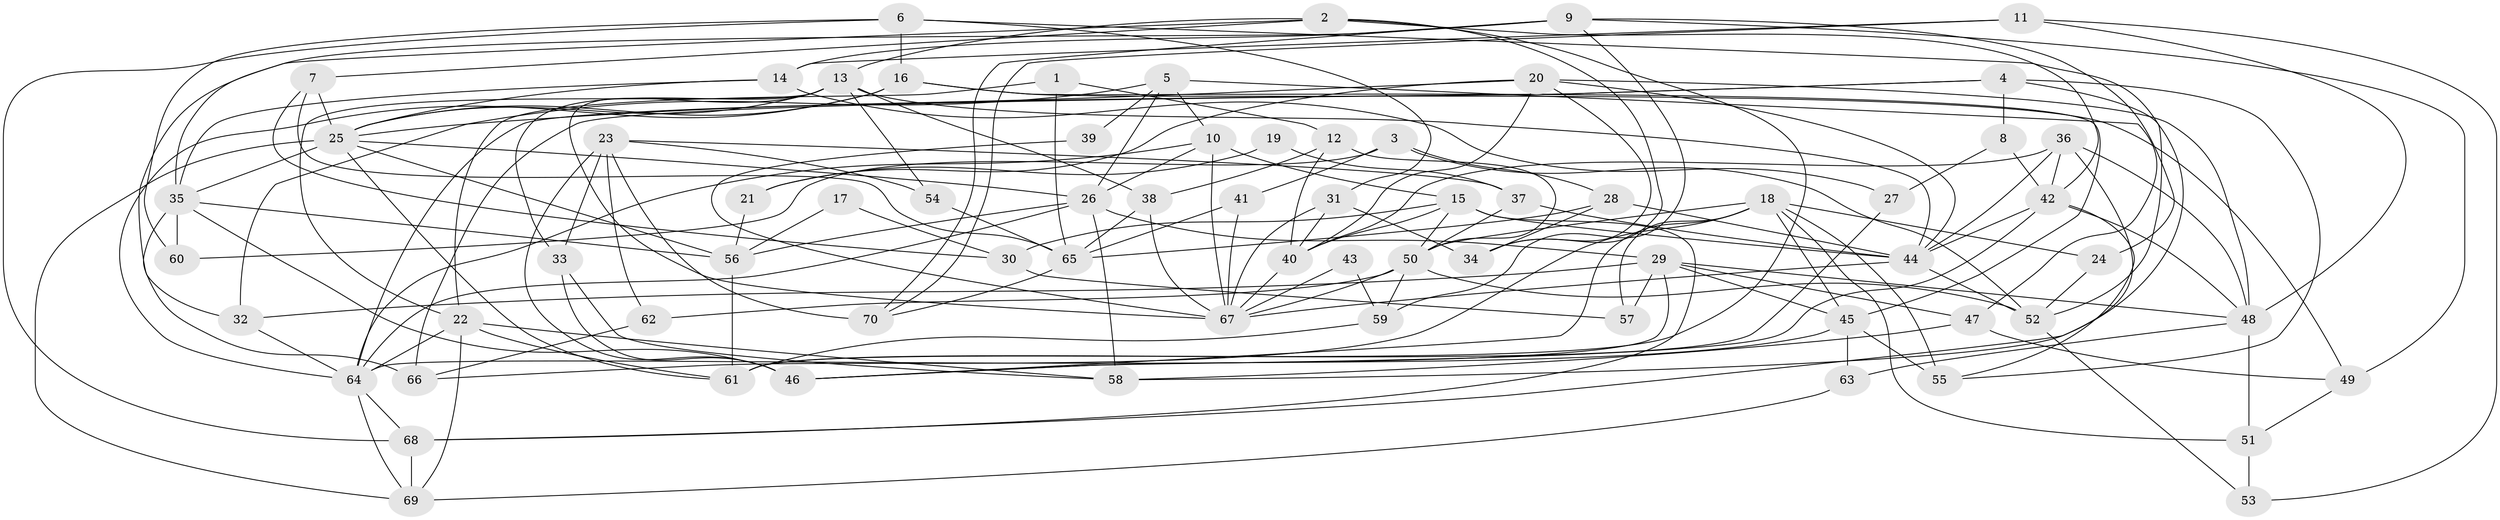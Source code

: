 // original degree distribution, {5: 0.1565217391304348, 4: 0.23478260869565218, 7: 0.06086956521739131, 2: 0.1565217391304348, 3: 0.28695652173913044, 8: 0.008695652173913044, 6: 0.08695652173913043, 10: 0.008695652173913044}
// Generated by graph-tools (version 1.1) at 2025/37/03/04/25 23:37:11]
// undirected, 70 vertices, 173 edges
graph export_dot {
  node [color=gray90,style=filled];
  1;
  2;
  3;
  4;
  5;
  6;
  7;
  8;
  9;
  10;
  11;
  12;
  13;
  14;
  15;
  16;
  17;
  18;
  19;
  20;
  21;
  22;
  23;
  24;
  25;
  26;
  27;
  28;
  29;
  30;
  31;
  32;
  33;
  34;
  35;
  36;
  37;
  38;
  39;
  40;
  41;
  42;
  43;
  44;
  45;
  46;
  47;
  48;
  49;
  50;
  51;
  52;
  53;
  54;
  55;
  56;
  57;
  58;
  59;
  60;
  61;
  62;
  63;
  64;
  65;
  66;
  67;
  68;
  69;
  70;
  1 -- 12 [weight=1.0];
  1 -- 22 [weight=1.0];
  1 -- 65 [weight=1.0];
  2 -- 7 [weight=1.0];
  2 -- 13 [weight=2.0];
  2 -- 34 [weight=2.0];
  2 -- 35 [weight=1.0];
  2 -- 42 [weight=1.0];
  2 -- 61 [weight=1.0];
  3 -- 28 [weight=1.0];
  3 -- 41 [weight=1.0];
  3 -- 52 [weight=1.0];
  3 -- 60 [weight=1.0];
  4 -- 8 [weight=1.0];
  4 -- 55 [weight=1.0];
  4 -- 58 [weight=1.0];
  4 -- 64 [weight=1.0];
  4 -- 66 [weight=1.0];
  5 -- 10 [weight=1.0];
  5 -- 26 [weight=1.0];
  5 -- 32 [weight=1.0];
  5 -- 39 [weight=1.0];
  5 -- 47 [weight=1.0];
  6 -- 16 [weight=1.0];
  6 -- 31 [weight=1.0];
  6 -- 52 [weight=1.0];
  6 -- 60 [weight=1.0];
  6 -- 68 [weight=1.0];
  7 -- 25 [weight=1.0];
  7 -- 30 [weight=1.0];
  7 -- 65 [weight=1.0];
  8 -- 27 [weight=1.0];
  8 -- 42 [weight=2.0];
  9 -- 14 [weight=1.0];
  9 -- 24 [weight=1.0];
  9 -- 32 [weight=1.0];
  9 -- 49 [weight=1.0];
  9 -- 59 [weight=1.0];
  9 -- 70 [weight=1.0];
  10 -- 15 [weight=1.0];
  10 -- 26 [weight=1.0];
  10 -- 64 [weight=1.0];
  10 -- 67 [weight=1.0];
  11 -- 14 [weight=1.0];
  11 -- 48 [weight=1.0];
  11 -- 53 [weight=1.0];
  11 -- 70 [weight=1.0];
  12 -- 38 [weight=1.0];
  12 -- 40 [weight=1.0];
  12 -- 50 [weight=1.0];
  13 -- 22 [weight=1.0];
  13 -- 25 [weight=1.0];
  13 -- 33 [weight=1.0];
  13 -- 38 [weight=1.0];
  13 -- 44 [weight=1.0];
  13 -- 54 [weight=1.0];
  13 -- 67 [weight=2.0];
  14 -- 25 [weight=1.0];
  14 -- 27 [weight=1.0];
  14 -- 35 [weight=1.0];
  15 -- 30 [weight=1.0];
  15 -- 40 [weight=1.0];
  15 -- 44 [weight=1.0];
  15 -- 50 [weight=1.0];
  15 -- 68 [weight=1.0];
  16 -- 25 [weight=1.0];
  16 -- 45 [weight=1.0];
  16 -- 49 [weight=1.0];
  16 -- 64 [weight=1.0];
  17 -- 30 [weight=1.0];
  17 -- 56 [weight=1.0];
  18 -- 24 [weight=1.0];
  18 -- 45 [weight=1.0];
  18 -- 46 [weight=1.0];
  18 -- 50 [weight=1.0];
  18 -- 51 [weight=1.0];
  18 -- 55 [weight=2.0];
  18 -- 57 [weight=1.0];
  18 -- 66 [weight=1.0];
  19 -- 21 [weight=1.0];
  19 -- 37 [weight=2.0];
  20 -- 21 [weight=2.0];
  20 -- 25 [weight=1.0];
  20 -- 34 [weight=1.0];
  20 -- 40 [weight=1.0];
  20 -- 44 [weight=1.0];
  20 -- 48 [weight=1.0];
  21 -- 56 [weight=1.0];
  22 -- 58 [weight=1.0];
  22 -- 61 [weight=1.0];
  22 -- 64 [weight=1.0];
  22 -- 69 [weight=1.0];
  23 -- 33 [weight=1.0];
  23 -- 37 [weight=1.0];
  23 -- 46 [weight=2.0];
  23 -- 54 [weight=1.0];
  23 -- 62 [weight=1.0];
  23 -- 70 [weight=1.0];
  24 -- 52 [weight=1.0];
  25 -- 26 [weight=1.0];
  25 -- 35 [weight=1.0];
  25 -- 56 [weight=1.0];
  25 -- 61 [weight=1.0];
  25 -- 69 [weight=1.0];
  26 -- 29 [weight=1.0];
  26 -- 56 [weight=1.0];
  26 -- 58 [weight=1.0];
  26 -- 64 [weight=1.0];
  27 -- 61 [weight=1.0];
  28 -- 34 [weight=1.0];
  28 -- 44 [weight=1.0];
  28 -- 65 [weight=1.0];
  29 -- 32 [weight=1.0];
  29 -- 45 [weight=1.0];
  29 -- 47 [weight=1.0];
  29 -- 48 [weight=1.0];
  29 -- 57 [weight=1.0];
  29 -- 64 [weight=1.0];
  30 -- 57 [weight=1.0];
  31 -- 34 [weight=1.0];
  31 -- 40 [weight=1.0];
  31 -- 67 [weight=1.0];
  32 -- 64 [weight=1.0];
  33 -- 46 [weight=1.0];
  33 -- 58 [weight=1.0];
  35 -- 46 [weight=1.0];
  35 -- 56 [weight=1.0];
  35 -- 60 [weight=1.0];
  35 -- 66 [weight=1.0];
  36 -- 40 [weight=1.0];
  36 -- 42 [weight=1.0];
  36 -- 44 [weight=1.0];
  36 -- 48 [weight=1.0];
  36 -- 68 [weight=1.0];
  37 -- 44 [weight=1.0];
  37 -- 50 [weight=2.0];
  38 -- 65 [weight=1.0];
  38 -- 67 [weight=1.0];
  39 -- 67 [weight=1.0];
  40 -- 67 [weight=1.0];
  41 -- 65 [weight=1.0];
  41 -- 67 [weight=1.0];
  42 -- 44 [weight=1.0];
  42 -- 46 [weight=1.0];
  42 -- 48 [weight=1.0];
  42 -- 55 [weight=1.0];
  43 -- 59 [weight=1.0];
  43 -- 67 [weight=2.0];
  44 -- 52 [weight=1.0];
  44 -- 67 [weight=1.0];
  45 -- 46 [weight=1.0];
  45 -- 55 [weight=1.0];
  45 -- 63 [weight=1.0];
  47 -- 49 [weight=1.0];
  47 -- 58 [weight=1.0];
  48 -- 51 [weight=1.0];
  48 -- 63 [weight=1.0];
  49 -- 51 [weight=1.0];
  50 -- 52 [weight=1.0];
  50 -- 59 [weight=1.0];
  50 -- 62 [weight=1.0];
  50 -- 67 [weight=1.0];
  51 -- 53 [weight=1.0];
  52 -- 53 [weight=1.0];
  54 -- 65 [weight=1.0];
  56 -- 61 [weight=1.0];
  59 -- 61 [weight=1.0];
  62 -- 66 [weight=1.0];
  63 -- 69 [weight=1.0];
  64 -- 68 [weight=1.0];
  64 -- 69 [weight=1.0];
  65 -- 70 [weight=1.0];
  68 -- 69 [weight=1.0];
}
